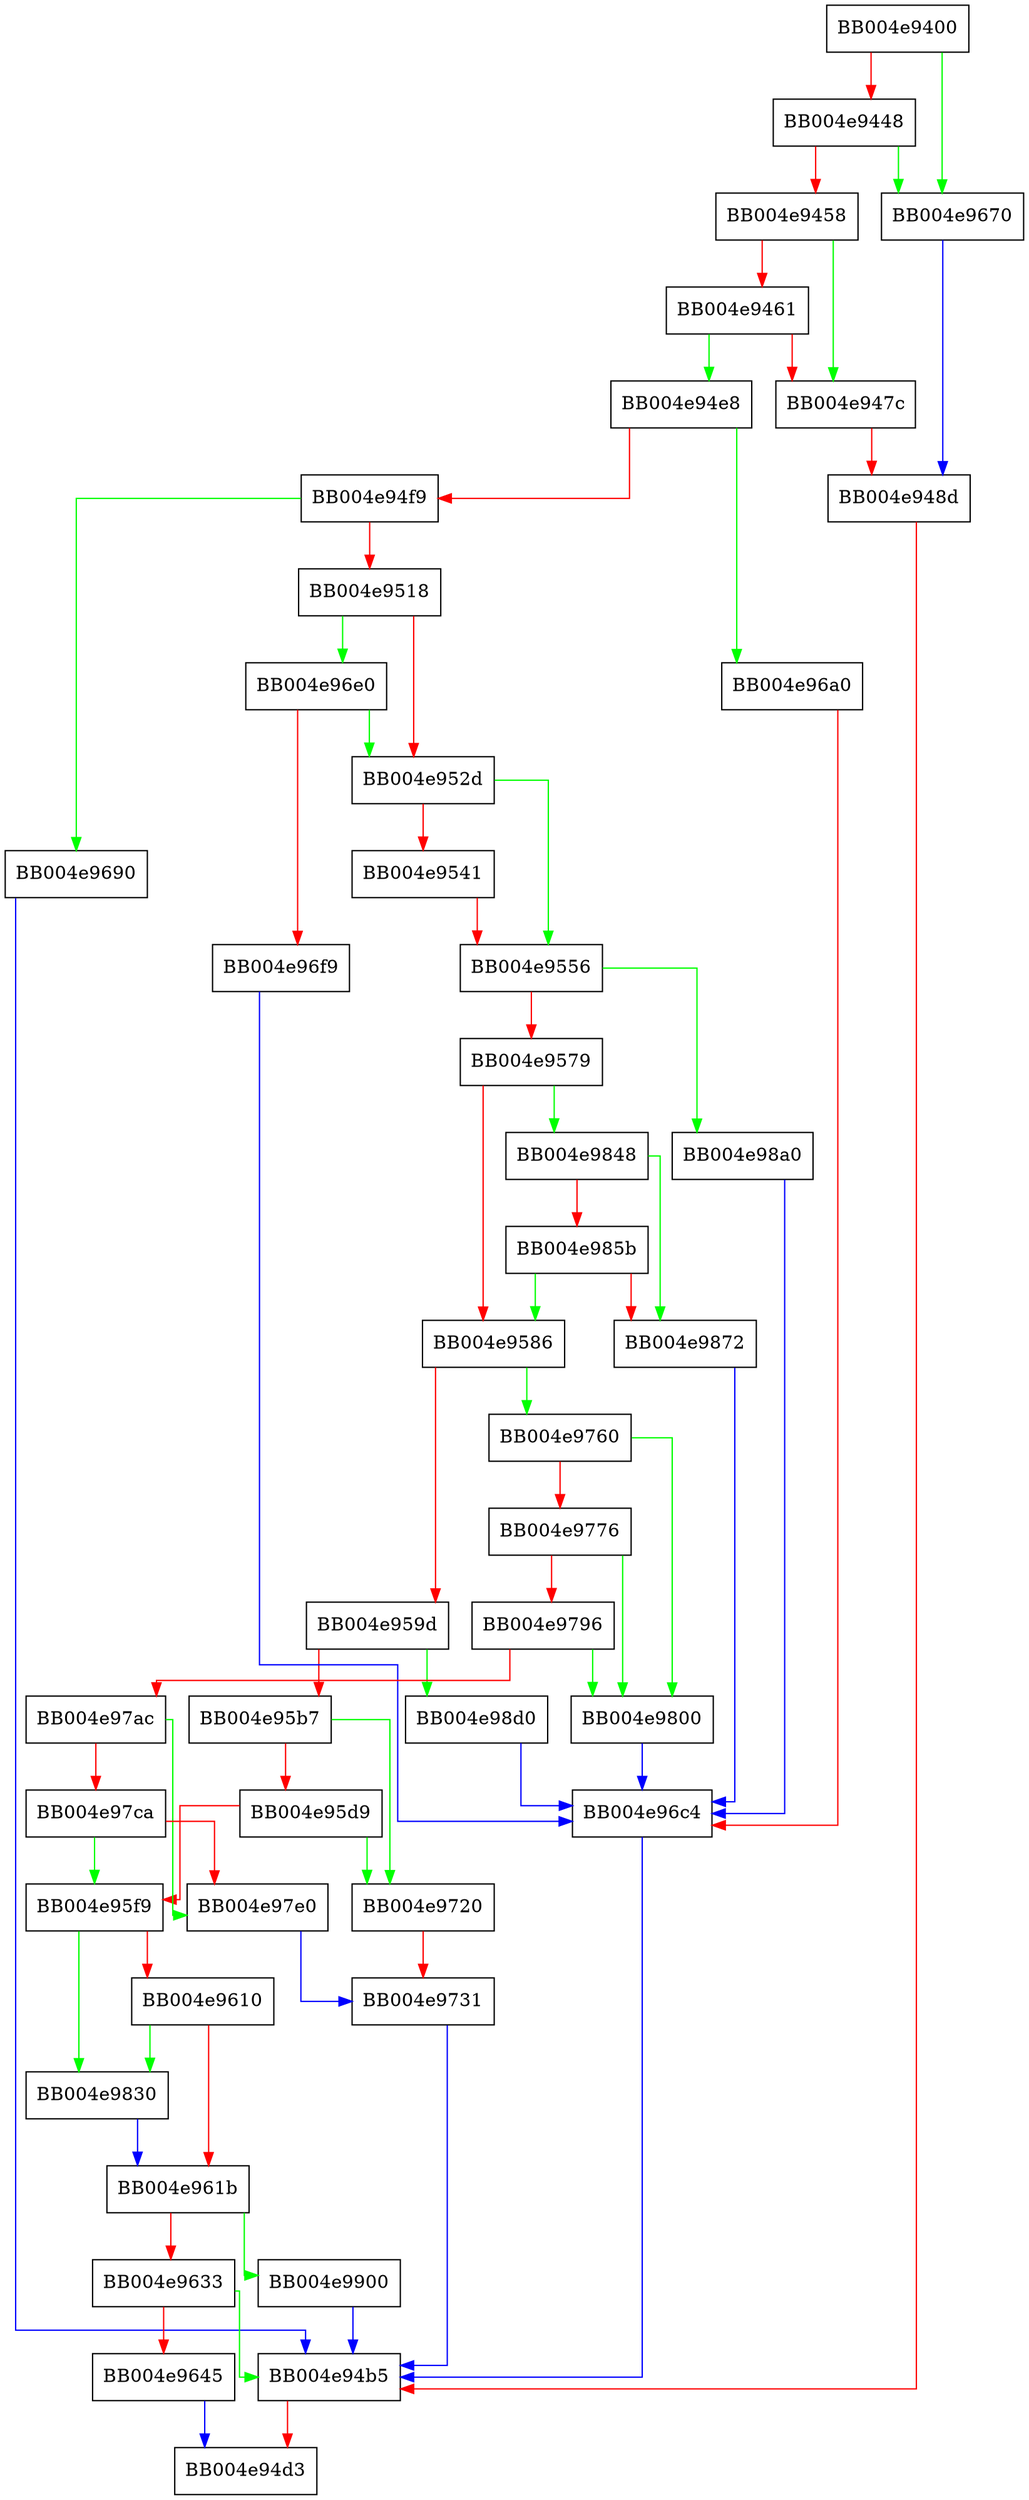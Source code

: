 digraph tls_construct_cert_verify {
  node [shape="box"];
  graph [splines=ortho];
  BB004e9400 -> BB004e9670 [color="green"];
  BB004e9400 -> BB004e9448 [color="red"];
  BB004e9448 -> BB004e9670 [color="green"];
  BB004e9448 -> BB004e9458 [color="red"];
  BB004e9458 -> BB004e947c [color="green"];
  BB004e9458 -> BB004e9461 [color="red"];
  BB004e9461 -> BB004e94e8 [color="green"];
  BB004e9461 -> BB004e947c [color="red"];
  BB004e947c -> BB004e948d [color="red"];
  BB004e948d -> BB004e94b5 [color="red"];
  BB004e94b5 -> BB004e94d3 [color="red"];
  BB004e94e8 -> BB004e96a0 [color="green"];
  BB004e94e8 -> BB004e94f9 [color="red"];
  BB004e94f9 -> BB004e9690 [color="green"];
  BB004e94f9 -> BB004e9518 [color="red"];
  BB004e9518 -> BB004e96e0 [color="green"];
  BB004e9518 -> BB004e952d [color="red"];
  BB004e952d -> BB004e9556 [color="green"];
  BB004e952d -> BB004e9541 [color="red"];
  BB004e9541 -> BB004e9556 [color="red"];
  BB004e9556 -> BB004e98a0 [color="green"];
  BB004e9556 -> BB004e9579 [color="red"];
  BB004e9579 -> BB004e9848 [color="green"];
  BB004e9579 -> BB004e9586 [color="red"];
  BB004e9586 -> BB004e9760 [color="green"];
  BB004e9586 -> BB004e959d [color="red"];
  BB004e959d -> BB004e98d0 [color="green"];
  BB004e959d -> BB004e95b7 [color="red"];
  BB004e95b7 -> BB004e9720 [color="green"];
  BB004e95b7 -> BB004e95d9 [color="red"];
  BB004e95d9 -> BB004e9720 [color="green"];
  BB004e95d9 -> BB004e95f9 [color="red"];
  BB004e95f9 -> BB004e9830 [color="green"];
  BB004e95f9 -> BB004e9610 [color="red"];
  BB004e9610 -> BB004e9830 [color="green"];
  BB004e9610 -> BB004e961b [color="red"];
  BB004e961b -> BB004e9900 [color="green"];
  BB004e961b -> BB004e9633 [color="red"];
  BB004e9633 -> BB004e94b5 [color="green"];
  BB004e9633 -> BB004e9645 [color="red"];
  BB004e9645 -> BB004e94d3 [color="blue"];
  BB004e9670 -> BB004e948d [color="blue"];
  BB004e9690 -> BB004e94b5 [color="blue"];
  BB004e96a0 -> BB004e96c4 [color="red"];
  BB004e96c4 -> BB004e94b5 [color="blue"];
  BB004e96e0 -> BB004e952d [color="green"];
  BB004e96e0 -> BB004e96f9 [color="red"];
  BB004e96f9 -> BB004e96c4 [color="blue"];
  BB004e9720 -> BB004e9731 [color="red"];
  BB004e9731 -> BB004e94b5 [color="blue"];
  BB004e9760 -> BB004e9800 [color="green"];
  BB004e9760 -> BB004e9776 [color="red"];
  BB004e9776 -> BB004e9800 [color="green"];
  BB004e9776 -> BB004e9796 [color="red"];
  BB004e9796 -> BB004e9800 [color="green"];
  BB004e9796 -> BB004e97ac [color="red"];
  BB004e97ac -> BB004e97e0 [color="green"];
  BB004e97ac -> BB004e97ca [color="red"];
  BB004e97ca -> BB004e95f9 [color="green"];
  BB004e97ca -> BB004e97e0 [color="red"];
  BB004e97e0 -> BB004e9731 [color="blue"];
  BB004e9800 -> BB004e96c4 [color="blue"];
  BB004e9830 -> BB004e961b [color="blue"];
  BB004e9848 -> BB004e9872 [color="green"];
  BB004e9848 -> BB004e985b [color="red"];
  BB004e985b -> BB004e9586 [color="green"];
  BB004e985b -> BB004e9872 [color="red"];
  BB004e9872 -> BB004e96c4 [color="blue"];
  BB004e98a0 -> BB004e96c4 [color="blue"];
  BB004e98d0 -> BB004e96c4 [color="blue"];
  BB004e9900 -> BB004e94b5 [color="blue"];
}